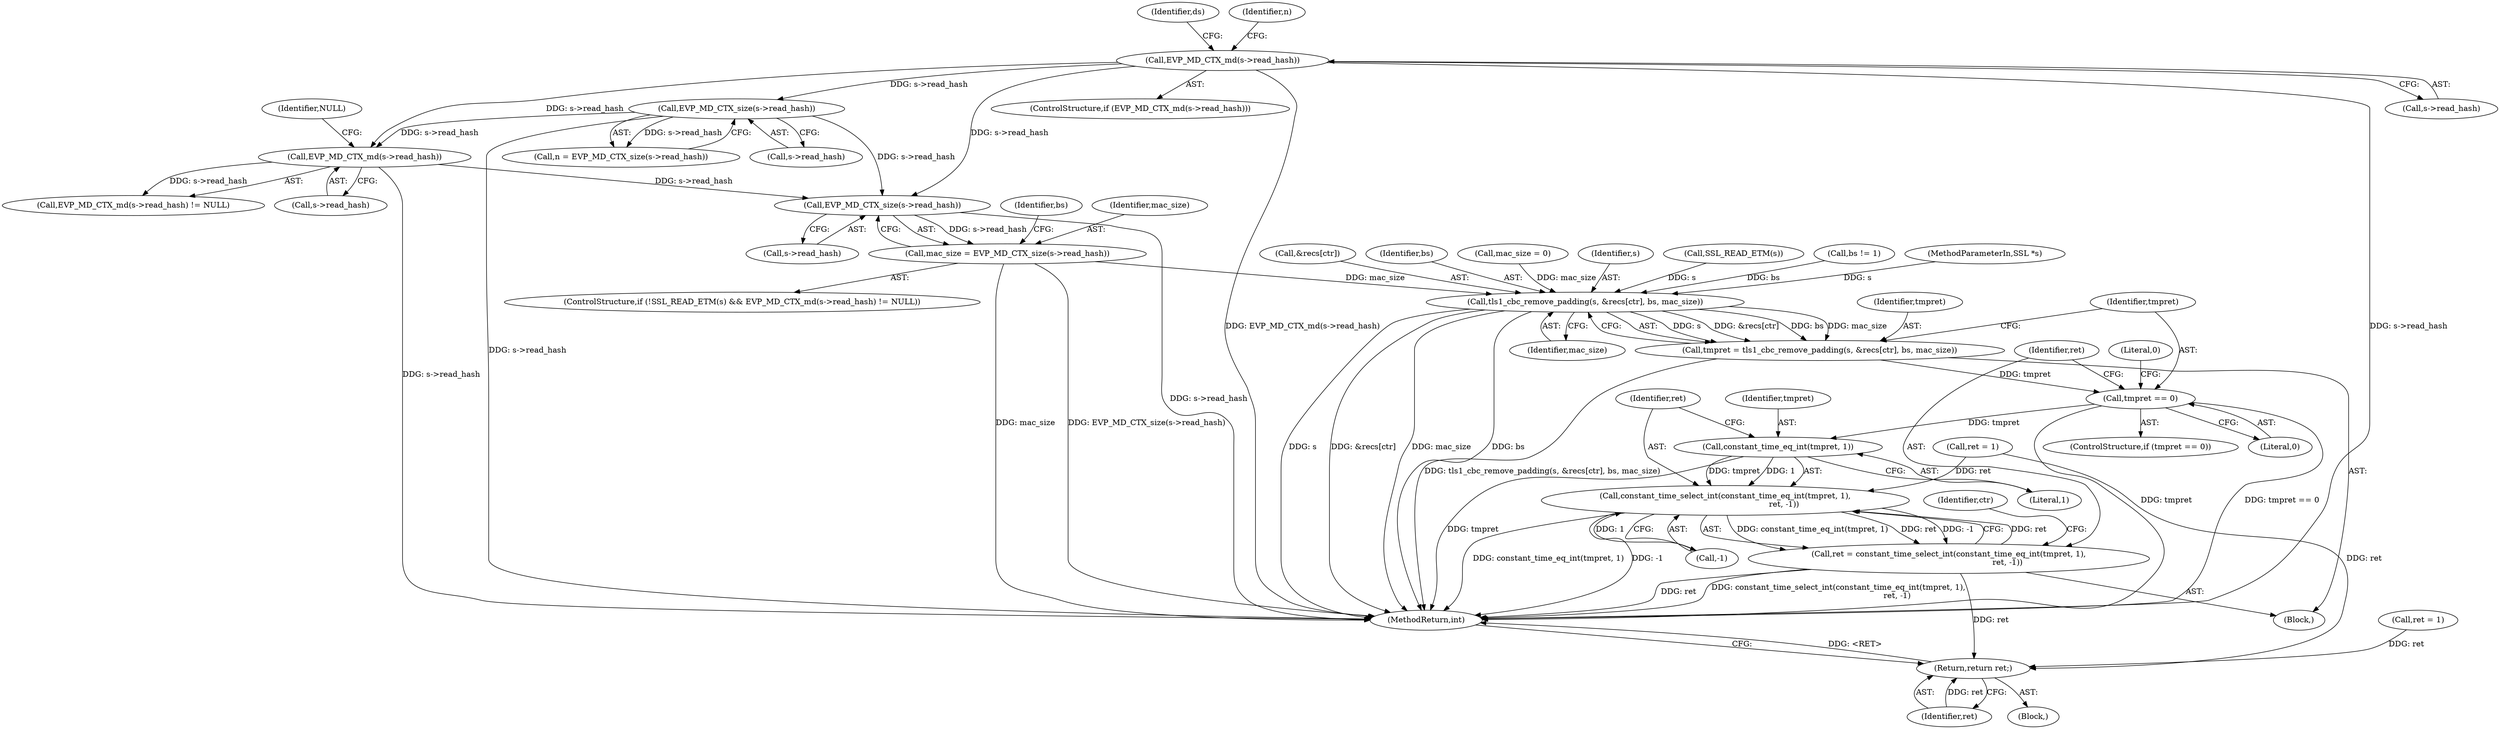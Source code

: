 digraph "0_openssl_4ad93618d26a3ea23d36ad5498ff4f59eff3a4d2_2@pointer" {
"1000861" [label="(Call,EVP_MD_CTX_size(s->read_hash))"];
"1000253" [label="(Call,EVP_MD_CTX_md(s->read_hash))"];
"1000854" [label="(Call,EVP_MD_CTX_md(s->read_hash))"];
"1000261" [label="(Call,EVP_MD_CTX_size(s->read_hash))"];
"1000859" [label="(Call,mac_size = EVP_MD_CTX_size(s->read_hash))"];
"1000886" [label="(Call,tls1_cbc_remove_padding(s, &recs[ctr], bs, mac_size))"];
"1000884" [label="(Call,tmpret = tls1_cbc_remove_padding(s, &recs[ctr], bs, mac_size))"];
"1000895" [label="(Call,tmpret == 0)"];
"1000903" [label="(Call,constant_time_eq_int(tmpret, 1))"];
"1000902" [label="(Call,constant_time_select_int(constant_time_eq_int(tmpret, 1),\n                                               ret, -1))"];
"1000900" [label="(Call,ret = constant_time_select_int(constant_time_eq_int(tmpret, 1),\n                                               ret, -1))"];
"1000932" [label="(Return,return ret;)"];
"1000270" [label="(Identifier,ds)"];
"1000932" [label="(Return,return ret;)"];
"1000892" [label="(Identifier,bs)"];
"1000845" [label="(Call,ret = 1)"];
"1000134" [label="(Call,mac_size = 0)"];
"1000896" [label="(Identifier,tmpret)"];
"1000895" [label="(Call,tmpret == 0)"];
"1000907" [label="(Call,-1)"];
"1000886" [label="(Call,tls1_cbc_remove_padding(s, &recs[ctr], bs, mac_size))"];
"1000260" [label="(Identifier,n)"];
"1000933" [label="(Identifier,ret)"];
"1000848" [label="(ControlStructure,if (!SSL_READ_ETM(s) && EVP_MD_CTX_md(s->read_hash) != NULL))"];
"1000887" [label="(Identifier,s)"];
"1000853" [label="(Call,EVP_MD_CTX_md(s->read_hash) != NULL)"];
"1000902" [label="(Call,constant_time_select_int(constant_time_eq_int(tmpret, 1),\n                                               ret, -1))"];
"1000894" [label="(ControlStructure,if (tmpret == 0))"];
"1000897" [label="(Literal,0)"];
"1000252" [label="(ControlStructure,if (EVP_MD_CTX_md(s->read_hash)))"];
"1000116" [label="(Block,)"];
"1000262" [label="(Call,s->read_hash)"];
"1000868" [label="(Identifier,bs)"];
"1000901" [label="(Identifier,ret)"];
"1000899" [label="(Literal,0)"];
"1000883" [label="(Block,)"];
"1000855" [label="(Call,s->read_hash)"];
"1000885" [label="(Identifier,tmpret)"];
"1000862" [label="(Call,s->read_hash)"];
"1000851" [label="(Call,SSL_READ_ETM(s))"];
"1000261" [label="(Call,EVP_MD_CTX_size(s->read_hash))"];
"1000884" [label="(Call,tmpret = tls1_cbc_remove_padding(s, &recs[ctr], bs, mac_size))"];
"1000867" [label="(Call,bs != 1)"];
"1000882" [label="(Identifier,ctr)"];
"1000893" [label="(Identifier,mac_size)"];
"1000112" [label="(MethodParameterIn,SSL *s)"];
"1000906" [label="(Identifier,ret)"];
"1000860" [label="(Identifier,mac_size)"];
"1000934" [label="(MethodReturn,int)"];
"1000861" [label="(Call,EVP_MD_CTX_size(s->read_hash))"];
"1000905" [label="(Literal,1)"];
"1000858" [label="(Identifier,NULL)"];
"1000259" [label="(Call,n = EVP_MD_CTX_size(s->read_hash))"];
"1000903" [label="(Call,constant_time_eq_int(tmpret, 1))"];
"1000342" [label="(Call,ret = 1)"];
"1000253" [label="(Call,EVP_MD_CTX_md(s->read_hash))"];
"1000888" [label="(Call,&recs[ctr])"];
"1000900" [label="(Call,ret = constant_time_select_int(constant_time_eq_int(tmpret, 1),\n                                               ret, -1))"];
"1000904" [label="(Identifier,tmpret)"];
"1000854" [label="(Call,EVP_MD_CTX_md(s->read_hash))"];
"1000254" [label="(Call,s->read_hash)"];
"1000859" [label="(Call,mac_size = EVP_MD_CTX_size(s->read_hash))"];
"1000861" -> "1000859"  [label="AST: "];
"1000861" -> "1000862"  [label="CFG: "];
"1000862" -> "1000861"  [label="AST: "];
"1000859" -> "1000861"  [label="CFG: "];
"1000861" -> "1000934"  [label="DDG: s->read_hash"];
"1000861" -> "1000859"  [label="DDG: s->read_hash"];
"1000253" -> "1000861"  [label="DDG: s->read_hash"];
"1000854" -> "1000861"  [label="DDG: s->read_hash"];
"1000261" -> "1000861"  [label="DDG: s->read_hash"];
"1000253" -> "1000252"  [label="AST: "];
"1000253" -> "1000254"  [label="CFG: "];
"1000254" -> "1000253"  [label="AST: "];
"1000260" -> "1000253"  [label="CFG: "];
"1000270" -> "1000253"  [label="CFG: "];
"1000253" -> "1000934"  [label="DDG: EVP_MD_CTX_md(s->read_hash)"];
"1000253" -> "1000934"  [label="DDG: s->read_hash"];
"1000253" -> "1000261"  [label="DDG: s->read_hash"];
"1000253" -> "1000854"  [label="DDG: s->read_hash"];
"1000854" -> "1000853"  [label="AST: "];
"1000854" -> "1000855"  [label="CFG: "];
"1000855" -> "1000854"  [label="AST: "];
"1000858" -> "1000854"  [label="CFG: "];
"1000854" -> "1000934"  [label="DDG: s->read_hash"];
"1000854" -> "1000853"  [label="DDG: s->read_hash"];
"1000261" -> "1000854"  [label="DDG: s->read_hash"];
"1000261" -> "1000259"  [label="AST: "];
"1000261" -> "1000262"  [label="CFG: "];
"1000262" -> "1000261"  [label="AST: "];
"1000259" -> "1000261"  [label="CFG: "];
"1000261" -> "1000934"  [label="DDG: s->read_hash"];
"1000261" -> "1000259"  [label="DDG: s->read_hash"];
"1000859" -> "1000848"  [label="AST: "];
"1000860" -> "1000859"  [label="AST: "];
"1000868" -> "1000859"  [label="CFG: "];
"1000859" -> "1000934"  [label="DDG: mac_size"];
"1000859" -> "1000934"  [label="DDG: EVP_MD_CTX_size(s->read_hash)"];
"1000859" -> "1000886"  [label="DDG: mac_size"];
"1000886" -> "1000884"  [label="AST: "];
"1000886" -> "1000893"  [label="CFG: "];
"1000887" -> "1000886"  [label="AST: "];
"1000888" -> "1000886"  [label="AST: "];
"1000892" -> "1000886"  [label="AST: "];
"1000893" -> "1000886"  [label="AST: "];
"1000884" -> "1000886"  [label="CFG: "];
"1000886" -> "1000934"  [label="DDG: mac_size"];
"1000886" -> "1000934"  [label="DDG: bs"];
"1000886" -> "1000934"  [label="DDG: s"];
"1000886" -> "1000934"  [label="DDG: &recs[ctr]"];
"1000886" -> "1000884"  [label="DDG: s"];
"1000886" -> "1000884"  [label="DDG: &recs[ctr]"];
"1000886" -> "1000884"  [label="DDG: bs"];
"1000886" -> "1000884"  [label="DDG: mac_size"];
"1000851" -> "1000886"  [label="DDG: s"];
"1000112" -> "1000886"  [label="DDG: s"];
"1000867" -> "1000886"  [label="DDG: bs"];
"1000134" -> "1000886"  [label="DDG: mac_size"];
"1000884" -> "1000883"  [label="AST: "];
"1000885" -> "1000884"  [label="AST: "];
"1000896" -> "1000884"  [label="CFG: "];
"1000884" -> "1000934"  [label="DDG: tls1_cbc_remove_padding(s, &recs[ctr], bs, mac_size)"];
"1000884" -> "1000895"  [label="DDG: tmpret"];
"1000895" -> "1000894"  [label="AST: "];
"1000895" -> "1000897"  [label="CFG: "];
"1000896" -> "1000895"  [label="AST: "];
"1000897" -> "1000895"  [label="AST: "];
"1000899" -> "1000895"  [label="CFG: "];
"1000901" -> "1000895"  [label="CFG: "];
"1000895" -> "1000934"  [label="DDG: tmpret == 0"];
"1000895" -> "1000934"  [label="DDG: tmpret"];
"1000895" -> "1000903"  [label="DDG: tmpret"];
"1000903" -> "1000902"  [label="AST: "];
"1000903" -> "1000905"  [label="CFG: "];
"1000904" -> "1000903"  [label="AST: "];
"1000905" -> "1000903"  [label="AST: "];
"1000906" -> "1000903"  [label="CFG: "];
"1000903" -> "1000934"  [label="DDG: tmpret"];
"1000903" -> "1000902"  [label="DDG: tmpret"];
"1000903" -> "1000902"  [label="DDG: 1"];
"1000902" -> "1000900"  [label="AST: "];
"1000902" -> "1000907"  [label="CFG: "];
"1000906" -> "1000902"  [label="AST: "];
"1000907" -> "1000902"  [label="AST: "];
"1000900" -> "1000902"  [label="CFG: "];
"1000902" -> "1000934"  [label="DDG: -1"];
"1000902" -> "1000934"  [label="DDG: constant_time_eq_int(tmpret, 1)"];
"1000902" -> "1000900"  [label="DDG: constant_time_eq_int(tmpret, 1)"];
"1000902" -> "1000900"  [label="DDG: ret"];
"1000902" -> "1000900"  [label="DDG: -1"];
"1000845" -> "1000902"  [label="DDG: ret"];
"1000900" -> "1000902"  [label="DDG: ret"];
"1000907" -> "1000902"  [label="DDG: 1"];
"1000900" -> "1000883"  [label="AST: "];
"1000901" -> "1000900"  [label="AST: "];
"1000882" -> "1000900"  [label="CFG: "];
"1000900" -> "1000934"  [label="DDG: constant_time_select_int(constant_time_eq_int(tmpret, 1),\n                                               ret, -1)"];
"1000900" -> "1000934"  [label="DDG: ret"];
"1000900" -> "1000932"  [label="DDG: ret"];
"1000932" -> "1000116"  [label="AST: "];
"1000932" -> "1000933"  [label="CFG: "];
"1000933" -> "1000932"  [label="AST: "];
"1000934" -> "1000932"  [label="CFG: "];
"1000932" -> "1000934"  [label="DDG: <RET>"];
"1000933" -> "1000932"  [label="DDG: ret"];
"1000342" -> "1000932"  [label="DDG: ret"];
"1000845" -> "1000932"  [label="DDG: ret"];
}
